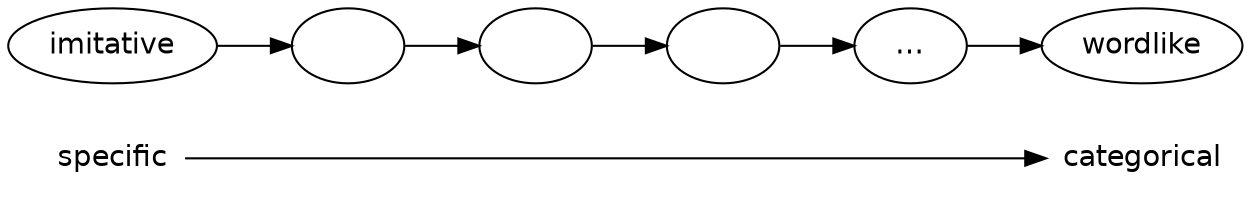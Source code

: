 digraph {
  node[fontname="helvetica"];
  rankdir=LR;
  
  specific -> categorical;

  imitative -> 1 -> 2 -> 3 -> 4 -> wordlike;
  1[label=""];
  2[label=""];
  3[label=""];
  4[label="&#8230;"];
  
  {rank=same; specific, imitative};
  {rank=same; categorical, wordlike};
  
  specific[shape="none"];
  categorical[shape="none"];
}